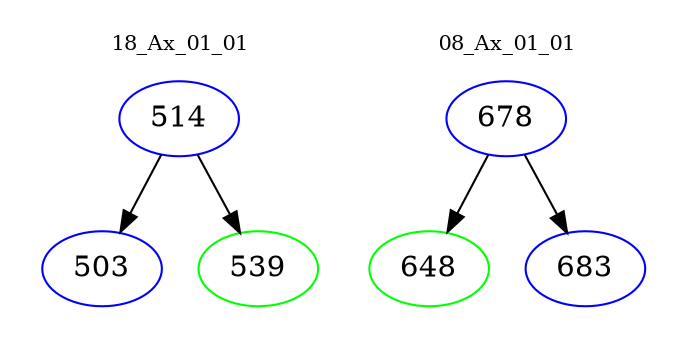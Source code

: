 digraph{
subgraph cluster_0 {
color = white
label = "18_Ax_01_01";
fontsize=10;
T0_514 [label="514", color="blue"]
T0_514 -> T0_503 [color="black"]
T0_503 [label="503", color="blue"]
T0_514 -> T0_539 [color="black"]
T0_539 [label="539", color="green"]
}
subgraph cluster_1 {
color = white
label = "08_Ax_01_01";
fontsize=10;
T1_678 [label="678", color="blue"]
T1_678 -> T1_648 [color="black"]
T1_648 [label="648", color="green"]
T1_678 -> T1_683 [color="black"]
T1_683 [label="683", color="blue"]
}
}
